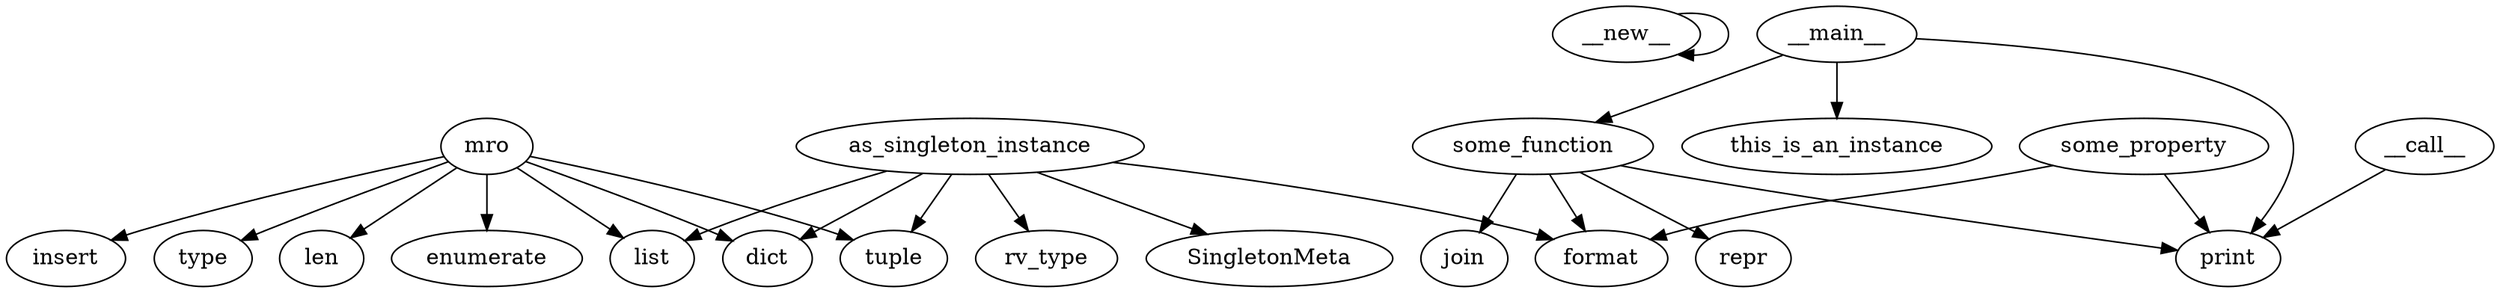 digraph  {
__new__;
mro;
list;
type;
dict;
len;
enumerate;
insert;
tuple;
as_singleton_instance;
format;
SingletonMeta;
rv_type;
__call__;
print;
some_function;
join;
repr;
some_property;
__main__;
this_is_an_instance;
__new__ -> __new__;
mro -> list;
mro -> type;
mro -> dict;
mro -> len;
mro -> enumerate;
mro -> insert;
mro -> tuple;
as_singleton_instance -> format;
as_singleton_instance -> dict;
as_singleton_instance -> list;
as_singleton_instance -> SingletonMeta;
as_singleton_instance -> tuple;
as_singleton_instance -> rv_type;
__call__ -> print;
some_function -> print;
some_function -> format;
some_function -> join;
some_function -> repr;
some_property -> print;
some_property -> format;
__main__ -> this_is_an_instance;
__main__ -> some_function;
__main__ -> print;
}
